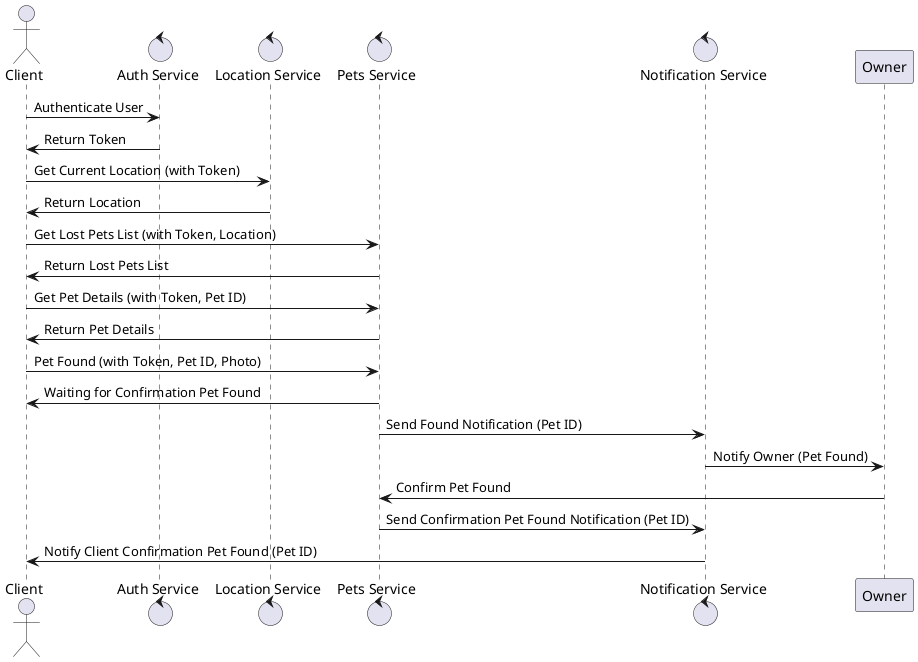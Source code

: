 @startuml
actor Client
control "Auth Service" as AuthService
control "Location Service" as LocationService
control "Pets Service" as PetsService
control "Notification Service" as NotificationService

Client -> AuthService : Authenticate User
AuthService -> Client : Return Token

Client -> LocationService : Get Current Location (with Token)
LocationService -> Client : Return Location

Client -> PetsService : Get Lost Pets List (with Token, Location)
PetsService -> Client : Return Lost Pets List

Client -> PetsService : Get Pet Details (with Token, Pet ID)
PetsService -> Client : Return Pet Details

Client -> PetsService : Pet Found (with Token, Pet ID, Photo)
PetsService -> Client : Waiting for Confirmation Pet Found

PetsService -> NotificationService : Send Found Notification (Pet ID)
NotificationService -> Owner : Notify Owner (Pet Found)
Owner -> PetsService : Confirm Pet Found
PetsService -> NotificationService : Send Confirmation Pet Found Notification (Pet ID)
NotificationService -> Client : Notify Client Confirmation Pet Found (Pet ID)
@enduml
